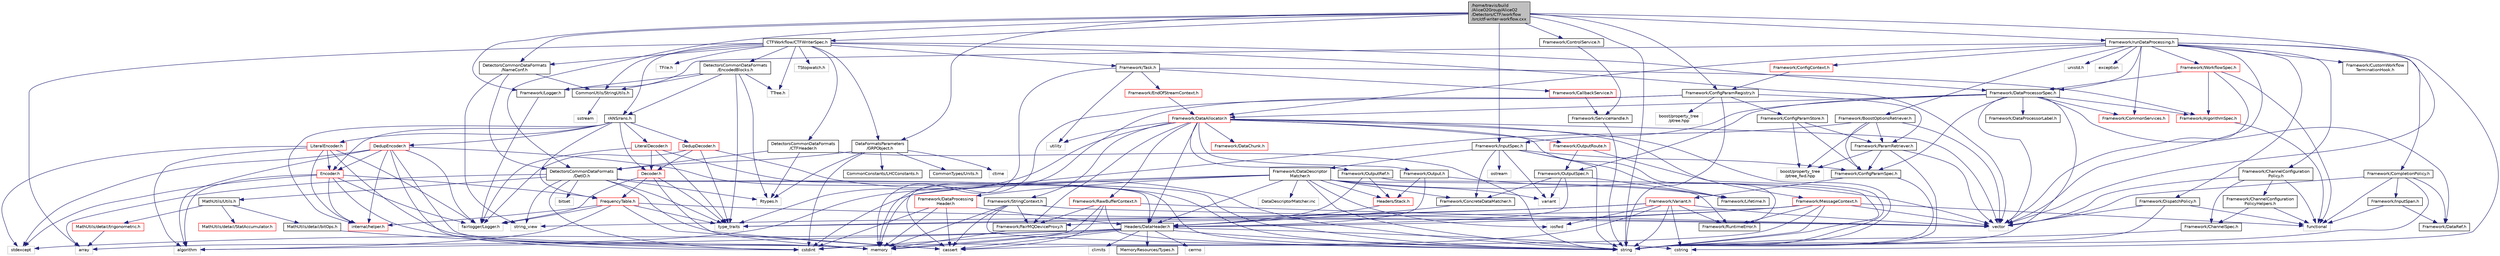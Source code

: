 digraph "/home/travis/build/AliceO2Group/AliceO2/Detectors/CTF/workflow/src/ctf-writer-workflow.cxx"
{
 // INTERACTIVE_SVG=YES
  bgcolor="transparent";
  edge [fontname="Helvetica",fontsize="10",labelfontname="Helvetica",labelfontsize="10"];
  node [fontname="Helvetica",fontsize="10",shape=record];
  Node0 [label="/home/travis/build\l/AliceO2Group/AliceO2\l/Detectors/CTF/workflow\l/src/ctf-writer-workflow.cxx",height=0.2,width=0.4,color="black", fillcolor="grey75", style="filled", fontcolor="black"];
  Node0 -> Node1 [color="midnightblue",fontsize="10",style="solid",fontname="Helvetica"];
  Node1 [label="string",height=0.2,width=0.4,color="grey75"];
  Node0 -> Node2 [color="midnightblue",fontsize="10",style="solid",fontname="Helvetica"];
  Node2 [label="vector",height=0.2,width=0.4,color="grey75"];
  Node0 -> Node3 [color="midnightblue",fontsize="10",style="solid",fontname="Helvetica"];
  Node3 [label="Framework/Logger.h",height=0.2,width=0.4,color="black",URL="$dd/da4/Logger_8h.html"];
  Node3 -> Node4 [color="midnightblue",fontsize="10",style="solid",fontname="Helvetica"];
  Node4 [label="fairlogger/Logger.h",height=0.2,width=0.4,color="grey75"];
  Node0 -> Node5 [color="midnightblue",fontsize="10",style="solid",fontname="Helvetica"];
  Node5 [label="Framework/ControlService.h",height=0.2,width=0.4,color="black",URL="$d2/d43/ControlService_8h.html"];
  Node5 -> Node6 [color="midnightblue",fontsize="10",style="solid",fontname="Helvetica"];
  Node6 [label="Framework/ServiceHandle.h",height=0.2,width=0.4,color="black",URL="$d3/d28/ServiceHandle_8h.html"];
  Node6 -> Node1 [color="midnightblue",fontsize="10",style="solid",fontname="Helvetica"];
  Node0 -> Node7 [color="midnightblue",fontsize="10",style="solid",fontname="Helvetica"];
  Node7 [label="Framework/ConfigParamRegistry.h",height=0.2,width=0.4,color="black",URL="$de/dc6/ConfigParamRegistry_8h.html"];
  Node7 -> Node8 [color="midnightblue",fontsize="10",style="solid",fontname="Helvetica"];
  Node8 [label="Framework/ParamRetriever.h",height=0.2,width=0.4,color="black",URL="$df/d72/ParamRetriever_8h.html"];
  Node8 -> Node9 [color="midnightblue",fontsize="10",style="solid",fontname="Helvetica"];
  Node9 [label="Framework/ConfigParamSpec.h",height=0.2,width=0.4,color="black",URL="$d0/d1c/ConfigParamSpec_8h.html"];
  Node9 -> Node10 [color="midnightblue",fontsize="10",style="solid",fontname="Helvetica"];
  Node10 [label="Framework/Variant.h",height=0.2,width=0.4,color="red",URL="$de/d56/Variant_8h.html"];
  Node10 -> Node11 [color="midnightblue",fontsize="10",style="solid",fontname="Helvetica"];
  Node11 [label="Framework/RuntimeError.h",height=0.2,width=0.4,color="black",URL="$d1/d76/RuntimeError_8h.html"];
  Node10 -> Node12 [color="midnightblue",fontsize="10",style="solid",fontname="Helvetica"];
  Node12 [label="type_traits",height=0.2,width=0.4,color="grey75"];
  Node10 -> Node13 [color="midnightblue",fontsize="10",style="solid",fontname="Helvetica"];
  Node13 [label="cstring",height=0.2,width=0.4,color="grey75"];
  Node10 -> Node14 [color="midnightblue",fontsize="10",style="solid",fontname="Helvetica"];
  Node14 [label="cstdint",height=0.2,width=0.4,color="grey75"];
  Node10 -> Node16 [color="midnightblue",fontsize="10",style="solid",fontname="Helvetica"];
  Node16 [label="iosfwd",height=0.2,width=0.4,color="grey75"];
  Node10 -> Node18 [color="midnightblue",fontsize="10",style="solid",fontname="Helvetica"];
  Node18 [label="string_view",height=0.2,width=0.4,color="grey75"];
  Node10 -> Node2 [color="midnightblue",fontsize="10",style="solid",fontname="Helvetica"];
  Node10 -> Node1 [color="midnightblue",fontsize="10",style="solid",fontname="Helvetica"];
  Node9 -> Node1 [color="midnightblue",fontsize="10",style="solid",fontname="Helvetica"];
  Node8 -> Node19 [color="midnightblue",fontsize="10",style="solid",fontname="Helvetica"];
  Node19 [label="boost/property_tree\l/ptree_fwd.hpp",height=0.2,width=0.4,color="grey75"];
  Node8 -> Node1 [color="midnightblue",fontsize="10",style="solid",fontname="Helvetica"];
  Node8 -> Node2 [color="midnightblue",fontsize="10",style="solid",fontname="Helvetica"];
  Node7 -> Node20 [color="midnightblue",fontsize="10",style="solid",fontname="Helvetica"];
  Node20 [label="Framework/ConfigParamStore.h",height=0.2,width=0.4,color="black",URL="$dd/daf/ConfigParamStore_8h.html"];
  Node20 -> Node8 [color="midnightblue",fontsize="10",style="solid",fontname="Helvetica"];
  Node20 -> Node9 [color="midnightblue",fontsize="10",style="solid",fontname="Helvetica"];
  Node20 -> Node19 [color="midnightblue",fontsize="10",style="solid",fontname="Helvetica"];
  Node7 -> Node21 [color="midnightblue",fontsize="10",style="solid",fontname="Helvetica"];
  Node21 [label="boost/property_tree\l/ptree.hpp",height=0.2,width=0.4,color="grey75"];
  Node7 -> Node22 [color="midnightblue",fontsize="10",style="solid",fontname="Helvetica"];
  Node22 [label="memory",height=0.2,width=0.4,color="grey75"];
  Node7 -> Node1 [color="midnightblue",fontsize="10",style="solid",fontname="Helvetica"];
  Node7 -> Node23 [color="midnightblue",fontsize="10",style="solid",fontname="Helvetica"];
  Node23 [label="cassert",height=0.2,width=0.4,color="grey75"];
  Node0 -> Node24 [color="midnightblue",fontsize="10",style="solid",fontname="Helvetica"];
  Node24 [label="Framework/InputSpec.h",height=0.2,width=0.4,color="black",URL="$d5/d3f/InputSpec_8h.html"];
  Node24 -> Node25 [color="midnightblue",fontsize="10",style="solid",fontname="Helvetica"];
  Node25 [label="Framework/Lifetime.h",height=0.2,width=0.4,color="black",URL="$dc/dca/Lifetime_8h.html"];
  Node24 -> Node26 [color="midnightblue",fontsize="10",style="solid",fontname="Helvetica"];
  Node26 [label="Framework/ConcreteDataMatcher.h",height=0.2,width=0.4,color="black",URL="$d0/d1b/ConcreteDataMatcher_8h.html"];
  Node26 -> Node27 [color="midnightblue",fontsize="10",style="solid",fontname="Helvetica"];
  Node27 [label="Headers/DataHeader.h",height=0.2,width=0.4,color="black",URL="$dc/dcd/DataHeader_8h.html"];
  Node27 -> Node14 [color="midnightblue",fontsize="10",style="solid",fontname="Helvetica"];
  Node27 -> Node22 [color="midnightblue",fontsize="10",style="solid",fontname="Helvetica"];
  Node27 -> Node23 [color="midnightblue",fontsize="10",style="solid",fontname="Helvetica"];
  Node27 -> Node13 [color="midnightblue",fontsize="10",style="solid",fontname="Helvetica"];
  Node27 -> Node28 [color="midnightblue",fontsize="10",style="solid",fontname="Helvetica"];
  Node28 [label="algorithm",height=0.2,width=0.4,color="grey75"];
  Node27 -> Node29 [color="midnightblue",fontsize="10",style="solid",fontname="Helvetica"];
  Node29 [label="stdexcept",height=0.2,width=0.4,color="grey75"];
  Node27 -> Node1 [color="midnightblue",fontsize="10",style="solid",fontname="Helvetica"];
  Node27 -> Node30 [color="midnightblue",fontsize="10",style="solid",fontname="Helvetica"];
  Node30 [label="climits",height=0.2,width=0.4,color="grey75"];
  Node27 -> Node31 [color="midnightblue",fontsize="10",style="solid",fontname="Helvetica"];
  Node31 [label="MemoryResources/Types.h",height=0.2,width=0.4,color="black",URL="$d7/df8/Types_8h.html"];
  Node27 -> Node32 [color="midnightblue",fontsize="10",style="solid",fontname="Helvetica"];
  Node32 [label="cerrno",height=0.2,width=0.4,color="grey75"];
  Node24 -> Node33 [color="midnightblue",fontsize="10",style="solid",fontname="Helvetica"];
  Node33 [label="Framework/DataDescriptor\lMatcher.h",height=0.2,width=0.4,color="black",URL="$d3/da3/DataDescriptorMatcher_8h.html"];
  Node33 -> Node26 [color="midnightblue",fontsize="10",style="solid",fontname="Helvetica"];
  Node33 -> Node34 [color="midnightblue",fontsize="10",style="solid",fontname="Helvetica"];
  Node34 [label="Framework/DataProcessing\lHeader.h",height=0.2,width=0.4,color="red",URL="$d6/dc9/DataProcessingHeader_8h.html"];
  Node34 -> Node27 [color="midnightblue",fontsize="10",style="solid",fontname="Helvetica"];
  Node34 -> Node14 [color="midnightblue",fontsize="10",style="solid",fontname="Helvetica"];
  Node34 -> Node22 [color="midnightblue",fontsize="10",style="solid",fontname="Helvetica"];
  Node34 -> Node23 [color="midnightblue",fontsize="10",style="solid",fontname="Helvetica"];
  Node33 -> Node11 [color="midnightblue",fontsize="10",style="solid",fontname="Helvetica"];
  Node33 -> Node27 [color="midnightblue",fontsize="10",style="solid",fontname="Helvetica"];
  Node33 -> Node37 [color="midnightblue",fontsize="10",style="solid",fontname="Helvetica"];
  Node37 [label="Headers/Stack.h",height=0.2,width=0.4,color="red",URL="$d4/d00/Headers_2include_2Headers_2Stack_8h.html"];
  Node37 -> Node27 [color="midnightblue",fontsize="10",style="solid",fontname="Helvetica"];
  Node33 -> Node49 [color="midnightblue",fontsize="10",style="solid",fontname="Helvetica"];
  Node49 [label="array",height=0.2,width=0.4,color="grey75"];
  Node33 -> Node14 [color="midnightblue",fontsize="10",style="solid",fontname="Helvetica"];
  Node33 -> Node16 [color="midnightblue",fontsize="10",style="solid",fontname="Helvetica"];
  Node33 -> Node1 [color="midnightblue",fontsize="10",style="solid",fontname="Helvetica"];
  Node33 -> Node50 [color="midnightblue",fontsize="10",style="solid",fontname="Helvetica"];
  Node50 [label="variant",height=0.2,width=0.4,color="grey75"];
  Node33 -> Node2 [color="midnightblue",fontsize="10",style="solid",fontname="Helvetica"];
  Node33 -> Node51 [color="midnightblue",fontsize="10",style="solid",fontname="Helvetica"];
  Node51 [label="DataDescriptorMatcher.inc",height=0.2,width=0.4,color="grey75"];
  Node24 -> Node9 [color="midnightblue",fontsize="10",style="solid",fontname="Helvetica"];
  Node24 -> Node1 [color="midnightblue",fontsize="10",style="solid",fontname="Helvetica"];
  Node24 -> Node52 [color="midnightblue",fontsize="10",style="solid",fontname="Helvetica"];
  Node52 [label="ostream",height=0.2,width=0.4,color="grey75"];
  Node24 -> Node50 [color="midnightblue",fontsize="10",style="solid",fontname="Helvetica"];
  Node0 -> Node53 [color="midnightblue",fontsize="10",style="solid",fontname="Helvetica"];
  Node53 [label="DetectorsCommonDataFormats\l/NameConf.h",height=0.2,width=0.4,color="black",URL="$d7/d61/NameConf_8h.html",tooltip="Definition of the Names Generator class. "];
  Node53 -> Node54 [color="midnightblue",fontsize="10",style="solid",fontname="Helvetica"];
  Node54 [label="DetectorsCommonDataFormats\l/DetID.h",height=0.2,width=0.4,color="black",URL="$d6/d31/DetID_8h.html"];
  Node54 -> Node55 [color="midnightblue",fontsize="10",style="solid",fontname="Helvetica"];
  Node55 [label="Rtypes.h",height=0.2,width=0.4,color="grey75"];
  Node54 -> Node49 [color="midnightblue",fontsize="10",style="solid",fontname="Helvetica"];
  Node54 -> Node56 [color="midnightblue",fontsize="10",style="solid",fontname="Helvetica"];
  Node56 [label="bitset",height=0.2,width=0.4,color="grey75"];
  Node54 -> Node23 [color="midnightblue",fontsize="10",style="solid",fontname="Helvetica"];
  Node54 -> Node14 [color="midnightblue",fontsize="10",style="solid",fontname="Helvetica"];
  Node54 -> Node18 [color="midnightblue",fontsize="10",style="solid",fontname="Helvetica"];
  Node54 -> Node1 [color="midnightblue",fontsize="10",style="solid",fontname="Helvetica"];
  Node54 -> Node12 [color="midnightblue",fontsize="10",style="solid",fontname="Helvetica"];
  Node54 -> Node57 [color="midnightblue",fontsize="10",style="solid",fontname="Helvetica"];
  Node57 [label="MathUtils/Utils.h",height=0.2,width=0.4,color="black",URL="$d9/d52/Common_2MathUtils_2include_2MathUtils_2Utils_8h.html"];
  Node57 -> Node58 [color="midnightblue",fontsize="10",style="solid",fontname="Helvetica"];
  Node58 [label="MathUtils/detail/bitOps.h",height=0.2,width=0.4,color="black",URL="$de/def/bitOps_8h.html"];
  Node58 -> Node14 [color="midnightblue",fontsize="10",style="solid",fontname="Helvetica"];
  Node57 -> Node59 [color="midnightblue",fontsize="10",style="solid",fontname="Helvetica"];
  Node59 [label="MathUtils/detail/StatAccumulator.h",height=0.2,width=0.4,color="red",URL="$d3/dfc/StatAccumulator_8h.html"];
  Node57 -> Node61 [color="midnightblue",fontsize="10",style="solid",fontname="Helvetica"];
  Node61 [label="MathUtils/detail/trigonometric.h",height=0.2,width=0.4,color="red",URL="$dd/d7d/trigonometric_8h.html"];
  Node61 -> Node49 [color="midnightblue",fontsize="10",style="solid",fontname="Helvetica"];
  Node54 -> Node27 [color="midnightblue",fontsize="10",style="solid",fontname="Helvetica"];
  Node53 -> Node68 [color="midnightblue",fontsize="10",style="solid",fontname="Helvetica"];
  Node68 [label="CommonUtils/StringUtils.h",height=0.2,width=0.4,color="black",URL="$d1/d1e/Common_2Utils_2include_2CommonUtils_2StringUtils_8h.html"];
  Node68 -> Node69 [color="midnightblue",fontsize="10",style="solid",fontname="Helvetica"];
  Node69 [label="sstream",height=0.2,width=0.4,color="grey75"];
  Node53 -> Node18 [color="midnightblue",fontsize="10",style="solid",fontname="Helvetica"];
  Node0 -> Node70 [color="midnightblue",fontsize="10",style="solid",fontname="Helvetica"];
  Node70 [label="CTFWorkflow/CTFWriterSpec.h",height=0.2,width=0.4,color="black",URL="$d8/db0/CTFWriterSpec_8h.html"];
  Node70 -> Node71 [color="midnightblue",fontsize="10",style="solid",fontname="Helvetica"];
  Node71 [label="TFile.h",height=0.2,width=0.4,color="grey75"];
  Node70 -> Node72 [color="midnightblue",fontsize="10",style="solid",fontname="Helvetica"];
  Node72 [label="TTree.h",height=0.2,width=0.4,color="grey75"];
  Node70 -> Node73 [color="midnightblue",fontsize="10",style="solid",fontname="Helvetica"];
  Node73 [label="Framework/DataProcessorSpec.h",height=0.2,width=0.4,color="black",URL="$d0/df4/DataProcessorSpec_8h.html"];
  Node73 -> Node74 [color="midnightblue",fontsize="10",style="solid",fontname="Helvetica"];
  Node74 [label="Framework/AlgorithmSpec.h",height=0.2,width=0.4,color="red",URL="$d0/d14/AlgorithmSpec_8h.html"];
  Node74 -> Node116 [color="midnightblue",fontsize="10",style="solid",fontname="Helvetica"];
  Node116 [label="functional",height=0.2,width=0.4,color="grey75"];
  Node73 -> Node9 [color="midnightblue",fontsize="10",style="solid",fontname="Helvetica"];
  Node73 -> Node142 [color="midnightblue",fontsize="10",style="solid",fontname="Helvetica"];
  Node142 [label="Framework/DataProcessorLabel.h",height=0.2,width=0.4,color="black",URL="$d1/df2/DataProcessorLabel_8h.html"];
  Node73 -> Node77 [color="midnightblue",fontsize="10",style="solid",fontname="Helvetica"];
  Node77 [label="Framework/DataRef.h",height=0.2,width=0.4,color="black",URL="$d5/dfb/DataRef_8h.html"];
  Node73 -> Node143 [color="midnightblue",fontsize="10",style="solid",fontname="Helvetica"];
  Node143 [label="Framework/DataAllocator.h",height=0.2,width=0.4,color="red",URL="$d1/d28/DataAllocator_8h.html"];
  Node143 -> Node144 [color="midnightblue",fontsize="10",style="solid",fontname="Helvetica"];
  Node144 [label="Framework/MessageContext.h",height=0.2,width=0.4,color="red",URL="$dc/dc4/MessageContext_8h.html"];
  Node144 -> Node147 [color="midnightblue",fontsize="10",style="solid",fontname="Helvetica"];
  Node147 [label="Framework/FairMQDeviceProxy.h",height=0.2,width=0.4,color="black",URL="$d8/d71/FairMQDeviceProxy_8h.html"];
  Node147 -> Node22 [color="midnightblue",fontsize="10",style="solid",fontname="Helvetica"];
  Node144 -> Node11 [color="midnightblue",fontsize="10",style="solid",fontname="Helvetica"];
  Node144 -> Node27 [color="midnightblue",fontsize="10",style="solid",fontname="Helvetica"];
  Node144 -> Node23 [color="midnightblue",fontsize="10",style="solid",fontname="Helvetica"];
  Node144 -> Node116 [color="midnightblue",fontsize="10",style="solid",fontname="Helvetica"];
  Node144 -> Node1 [color="midnightblue",fontsize="10",style="solid",fontname="Helvetica"];
  Node144 -> Node12 [color="midnightblue",fontsize="10",style="solid",fontname="Helvetica"];
  Node144 -> Node2 [color="midnightblue",fontsize="10",style="solid",fontname="Helvetica"];
  Node143 -> Node149 [color="midnightblue",fontsize="10",style="solid",fontname="Helvetica"];
  Node149 [label="Framework/StringContext.h",height=0.2,width=0.4,color="black",URL="$dd/df6/StringContext_8h.html"];
  Node149 -> Node147 [color="midnightblue",fontsize="10",style="solid",fontname="Helvetica"];
  Node149 -> Node2 [color="midnightblue",fontsize="10",style="solid",fontname="Helvetica"];
  Node149 -> Node23 [color="midnightblue",fontsize="10",style="solid",fontname="Helvetica"];
  Node149 -> Node1 [color="midnightblue",fontsize="10",style="solid",fontname="Helvetica"];
  Node149 -> Node22 [color="midnightblue",fontsize="10",style="solid",fontname="Helvetica"];
  Node143 -> Node150 [color="midnightblue",fontsize="10",style="solid",fontname="Helvetica"];
  Node150 [label="Framework/RawBufferContext.h",height=0.2,width=0.4,color="red",URL="$d8/d25/RawBufferContext_8h.html",tooltip=" "];
  Node150 -> Node147 [color="midnightblue",fontsize="10",style="solid",fontname="Helvetica"];
  Node150 -> Node2 [color="midnightblue",fontsize="10",style="solid",fontname="Helvetica"];
  Node150 -> Node23 [color="midnightblue",fontsize="10",style="solid",fontname="Helvetica"];
  Node150 -> Node1 [color="midnightblue",fontsize="10",style="solid",fontname="Helvetica"];
  Node150 -> Node22 [color="midnightblue",fontsize="10",style="solid",fontname="Helvetica"];
  Node143 -> Node110 [color="midnightblue",fontsize="10",style="solid",fontname="Helvetica"];
  Node110 [label="Framework/Output.h",height=0.2,width=0.4,color="black",URL="$d3/ddf/Output_8h.html"];
  Node110 -> Node27 [color="midnightblue",fontsize="10",style="solid",fontname="Helvetica"];
  Node110 -> Node25 [color="midnightblue",fontsize="10",style="solid",fontname="Helvetica"];
  Node110 -> Node37 [color="midnightblue",fontsize="10",style="solid",fontname="Helvetica"];
  Node143 -> Node152 [color="midnightblue",fontsize="10",style="solid",fontname="Helvetica"];
  Node152 [label="Framework/OutputRef.h",height=0.2,width=0.4,color="black",URL="$d6/d5a/OutputRef_8h.html"];
  Node152 -> Node27 [color="midnightblue",fontsize="10",style="solid",fontname="Helvetica"];
  Node152 -> Node37 [color="midnightblue",fontsize="10",style="solid",fontname="Helvetica"];
  Node152 -> Node1 [color="midnightblue",fontsize="10",style="solid",fontname="Helvetica"];
  Node143 -> Node153 [color="midnightblue",fontsize="10",style="solid",fontname="Helvetica"];
  Node153 [label="Framework/OutputRoute.h",height=0.2,width=0.4,color="red",URL="$d6/df4/OutputRoute_8h.html"];
  Node153 -> Node109 [color="midnightblue",fontsize="10",style="solid",fontname="Helvetica"];
  Node109 [label="Framework/OutputSpec.h",height=0.2,width=0.4,color="black",URL="$db/d2d/OutputSpec_8h.html"];
  Node109 -> Node27 [color="midnightblue",fontsize="10",style="solid",fontname="Helvetica"];
  Node109 -> Node25 [color="midnightblue",fontsize="10",style="solid",fontname="Helvetica"];
  Node109 -> Node26 [color="midnightblue",fontsize="10",style="solid",fontname="Helvetica"];
  Node109 -> Node50 [color="midnightblue",fontsize="10",style="solid",fontname="Helvetica"];
  Node153 -> Node1 [color="midnightblue",fontsize="10",style="solid",fontname="Helvetica"];
  Node143 -> Node154 [color="midnightblue",fontsize="10",style="solid",fontname="Helvetica"];
  Node154 [label="Framework/DataChunk.h",height=0.2,width=0.4,color="red",URL="$d7/d31/DataChunk_8h.html"];
  Node143 -> Node147 [color="midnightblue",fontsize="10",style="solid",fontname="Helvetica"];
  Node143 -> Node11 [color="midnightblue",fontsize="10",style="solid",fontname="Helvetica"];
  Node143 -> Node27 [color="midnightblue",fontsize="10",style="solid",fontname="Helvetica"];
  Node143 -> Node2 [color="midnightblue",fontsize="10",style="solid",fontname="Helvetica"];
  Node143 -> Node1 [color="midnightblue",fontsize="10",style="solid",fontname="Helvetica"];
  Node143 -> Node43 [color="midnightblue",fontsize="10",style="solid",fontname="Helvetica"];
  Node43 [label="utility",height=0.2,width=0.4,color="grey75"];
  Node143 -> Node12 [color="midnightblue",fontsize="10",style="solid",fontname="Helvetica"];
  Node73 -> Node24 [color="midnightblue",fontsize="10",style="solid",fontname="Helvetica"];
  Node73 -> Node109 [color="midnightblue",fontsize="10",style="solid",fontname="Helvetica"];
  Node73 -> Node156 [color="midnightblue",fontsize="10",style="solid",fontname="Helvetica"];
  Node156 [label="Framework/CommonServices.h",height=0.2,width=0.4,color="red",URL="$d8/d02/CommonServices_8h.html"];
  Node73 -> Node1 [color="midnightblue",fontsize="10",style="solid",fontname="Helvetica"];
  Node73 -> Node2 [color="midnightblue",fontsize="10",style="solid",fontname="Helvetica"];
  Node70 -> Node157 [color="midnightblue",fontsize="10",style="solid",fontname="Helvetica"];
  Node157 [label="Framework/Task.h",height=0.2,width=0.4,color="black",URL="$df/d4f/Task_8h.html"];
  Node157 -> Node74 [color="midnightblue",fontsize="10",style="solid",fontname="Helvetica"];
  Node157 -> Node158 [color="midnightblue",fontsize="10",style="solid",fontname="Helvetica"];
  Node158 [label="Framework/CallbackService.h",height=0.2,width=0.4,color="red",URL="$d9/d7f/CallbackService_8h.html"];
  Node158 -> Node6 [color="midnightblue",fontsize="10",style="solid",fontname="Helvetica"];
  Node157 -> Node160 [color="midnightblue",fontsize="10",style="solid",fontname="Helvetica"];
  Node160 [label="Framework/EndOfStreamContext.h",height=0.2,width=0.4,color="red",URL="$d0/d77/EndOfStreamContext_8h.html"];
  Node160 -> Node143 [color="midnightblue",fontsize="10",style="solid",fontname="Helvetica"];
  Node157 -> Node43 [color="midnightblue",fontsize="10",style="solid",fontname="Helvetica"];
  Node157 -> Node22 [color="midnightblue",fontsize="10",style="solid",fontname="Helvetica"];
  Node70 -> Node161 [color="midnightblue",fontsize="10",style="solid",fontname="Helvetica"];
  Node161 [label="DataFormatsParameters\l/GRPObject.h",height=0.2,width=0.4,color="black",URL="$de/d28/GRPObject_8h.html",tooltip="Header of the General Run Parameters object. "];
  Node161 -> Node55 [color="midnightblue",fontsize="10",style="solid",fontname="Helvetica"];
  Node161 -> Node14 [color="midnightblue",fontsize="10",style="solid",fontname="Helvetica"];
  Node161 -> Node162 [color="midnightblue",fontsize="10",style="solid",fontname="Helvetica"];
  Node162 [label="ctime",height=0.2,width=0.4,color="grey75"];
  Node161 -> Node163 [color="midnightblue",fontsize="10",style="solid",fontname="Helvetica"];
  Node163 [label="CommonConstants/LHCConstants.h",height=0.2,width=0.4,color="black",URL="$d4/dc6/LHCConstants_8h.html",tooltip="Header to collect LHC related constants. "];
  Node161 -> Node164 [color="midnightblue",fontsize="10",style="solid",fontname="Helvetica"];
  Node164 [label="CommonTypes/Units.h",height=0.2,width=0.4,color="black",URL="$da/d58/Units_8h.html",tooltip="Header to collect definitions for different units. "];
  Node161 -> Node54 [color="midnightblue",fontsize="10",style="solid",fontname="Helvetica"];
  Node70 -> Node165 [color="midnightblue",fontsize="10",style="solid",fontname="Helvetica"];
  Node165 [label="DetectorsCommonDataFormats\l/CTFHeader.h",height=0.2,width=0.4,color="black",URL="$df/d3a/CTFHeader_8h.html",tooltip="Header for CTF collection. "];
  Node165 -> Node55 [color="midnightblue",fontsize="10",style="solid",fontname="Helvetica"];
  Node165 -> Node1 [color="midnightblue",fontsize="10",style="solid",fontname="Helvetica"];
  Node165 -> Node54 [color="midnightblue",fontsize="10",style="solid",fontname="Helvetica"];
  Node70 -> Node53 [color="midnightblue",fontsize="10",style="solid",fontname="Helvetica"];
  Node70 -> Node166 [color="midnightblue",fontsize="10",style="solid",fontname="Helvetica"];
  Node166 [label="DetectorsCommonDataFormats\l/EncodedBlocks.h",height=0.2,width=0.4,color="black",URL="$da/d91/EncodedBlocks_8h.html"];
  Node166 -> Node12 [color="midnightblue",fontsize="10",style="solid",fontname="Helvetica"];
  Node166 -> Node55 [color="midnightblue",fontsize="10",style="solid",fontname="Helvetica"];
  Node166 -> Node167 [color="midnightblue",fontsize="10",style="solid",fontname="Helvetica"];
  Node167 [label="rANS/rans.h",height=0.2,width=0.4,color="black",URL="$d4/de7/rans_8h.html",tooltip="header for public api "];
  Node167 -> Node168 [color="midnightblue",fontsize="10",style="solid",fontname="Helvetica"];
  Node168 [label="FrequencyTable.h",height=0.2,width=0.4,color="red",URL="$dd/d65/FrequencyTable_8h.html",tooltip="Histogram to depict frequencies of source symbols for rANS compression. "];
  Node168 -> Node28 [color="midnightblue",fontsize="10",style="solid",fontname="Helvetica"];
  Node168 -> Node23 [color="midnightblue",fontsize="10",style="solid",fontname="Helvetica"];
  Node168 -> Node12 [color="midnightblue",fontsize="10",style="solid",fontname="Helvetica"];
  Node168 -> Node2 [color="midnightblue",fontsize="10",style="solid",fontname="Helvetica"];
  Node168 -> Node4 [color="midnightblue",fontsize="10",style="solid",fontname="Helvetica"];
  Node168 -> Node171 [color="midnightblue",fontsize="10",style="solid",fontname="Helvetica"];
  Node171 [label="internal/helper.h",height=0.2,width=0.4,color="red",URL="$d4/da1/helper_8h.html",tooltip="various helper functions "];
  Node167 -> Node172 [color="midnightblue",fontsize="10",style="solid",fontname="Helvetica"];
  Node172 [label="Encoder.h",height=0.2,width=0.4,color="red",URL="$dd/d74/Utilities_2rANS_2include_2rANS_2Encoder_8h.html"];
  Node172 -> Node22 [color="midnightblue",fontsize="10",style="solid",fontname="Helvetica"];
  Node172 -> Node28 [color="midnightblue",fontsize="10",style="solid",fontname="Helvetica"];
  Node172 -> Node4 [color="midnightblue",fontsize="10",style="solid",fontname="Helvetica"];
  Node172 -> Node29 [color="midnightblue",fontsize="10",style="solid",fontname="Helvetica"];
  Node172 -> Node171 [color="midnightblue",fontsize="10",style="solid",fontname="Helvetica"];
  Node172 -> Node168 [color="midnightblue",fontsize="10",style="solid",fontname="Helvetica"];
  Node167 -> Node179 [color="midnightblue",fontsize="10",style="solid",fontname="Helvetica"];
  Node179 [label="Decoder.h",height=0.2,width=0.4,color="red",URL="$dc/d62/Utilities_2rANS_2include_2rANS_2Decoder_8h.html"];
  Node179 -> Node12 [color="midnightblue",fontsize="10",style="solid",fontname="Helvetica"];
  Node179 -> Node22 [color="midnightblue",fontsize="10",style="solid",fontname="Helvetica"];
  Node179 -> Node4 [color="midnightblue",fontsize="10",style="solid",fontname="Helvetica"];
  Node179 -> Node168 [color="midnightblue",fontsize="10",style="solid",fontname="Helvetica"];
  Node167 -> Node182 [color="midnightblue",fontsize="10",style="solid",fontname="Helvetica"];
  Node182 [label="DedupEncoder.h",height=0.2,width=0.4,color="red",URL="$d5/ddf/DedupEncoder_8h.html"];
  Node182 -> Node172 [color="midnightblue",fontsize="10",style="solid",fontname="Helvetica"];
  Node182 -> Node22 [color="midnightblue",fontsize="10",style="solid",fontname="Helvetica"];
  Node182 -> Node28 [color="midnightblue",fontsize="10",style="solid",fontname="Helvetica"];
  Node182 -> Node14 [color="midnightblue",fontsize="10",style="solid",fontname="Helvetica"];
  Node182 -> Node1 [color="midnightblue",fontsize="10",style="solid",fontname="Helvetica"];
  Node182 -> Node4 [color="midnightblue",fontsize="10",style="solid",fontname="Helvetica"];
  Node182 -> Node29 [color="midnightblue",fontsize="10",style="solid",fontname="Helvetica"];
  Node182 -> Node171 [color="midnightblue",fontsize="10",style="solid",fontname="Helvetica"];
  Node167 -> Node183 [color="midnightblue",fontsize="10",style="solid",fontname="Helvetica"];
  Node183 [label="DedupDecoder.h",height=0.2,width=0.4,color="red",URL="$da/da6/DedupDecoder_8h.html"];
  Node183 -> Node179 [color="midnightblue",fontsize="10",style="solid",fontname="Helvetica"];
  Node183 -> Node12 [color="midnightblue",fontsize="10",style="solid",fontname="Helvetica"];
  Node183 -> Node1 [color="midnightblue",fontsize="10",style="solid",fontname="Helvetica"];
  Node183 -> Node4 [color="midnightblue",fontsize="10",style="solid",fontname="Helvetica"];
  Node167 -> Node184 [color="midnightblue",fontsize="10",style="solid",fontname="Helvetica"];
  Node184 [label="LiteralEncoder.h",height=0.2,width=0.4,color="red",URL="$d9/de1/LiteralEncoder_8h.html"];
  Node184 -> Node172 [color="midnightblue",fontsize="10",style="solid",fontname="Helvetica"];
  Node184 -> Node22 [color="midnightblue",fontsize="10",style="solid",fontname="Helvetica"];
  Node184 -> Node28 [color="midnightblue",fontsize="10",style="solid",fontname="Helvetica"];
  Node184 -> Node4 [color="midnightblue",fontsize="10",style="solid",fontname="Helvetica"];
  Node184 -> Node29 [color="midnightblue",fontsize="10",style="solid",fontname="Helvetica"];
  Node184 -> Node171 [color="midnightblue",fontsize="10",style="solid",fontname="Helvetica"];
  Node167 -> Node185 [color="midnightblue",fontsize="10",style="solid",fontname="Helvetica"];
  Node185 [label="LiteralDecoder.h",height=0.2,width=0.4,color="red",URL="$df/dfe/LiteralDecoder_8h.html"];
  Node185 -> Node179 [color="midnightblue",fontsize="10",style="solid",fontname="Helvetica"];
  Node185 -> Node12 [color="midnightblue",fontsize="10",style="solid",fontname="Helvetica"];
  Node185 -> Node1 [color="midnightblue",fontsize="10",style="solid",fontname="Helvetica"];
  Node185 -> Node4 [color="midnightblue",fontsize="10",style="solid",fontname="Helvetica"];
  Node167 -> Node171 [color="midnightblue",fontsize="10",style="solid",fontname="Helvetica"];
  Node166 -> Node72 [color="midnightblue",fontsize="10",style="solid",fontname="Helvetica"];
  Node166 -> Node68 [color="midnightblue",fontsize="10",style="solid",fontname="Helvetica"];
  Node166 -> Node3 [color="midnightblue",fontsize="10",style="solid",fontname="Helvetica"];
  Node70 -> Node68 [color="midnightblue",fontsize="10",style="solid",fontname="Helvetica"];
  Node70 -> Node167 [color="midnightblue",fontsize="10",style="solid",fontname="Helvetica"];
  Node70 -> Node2 [color="midnightblue",fontsize="10",style="solid",fontname="Helvetica"];
  Node70 -> Node49 [color="midnightblue",fontsize="10",style="solid",fontname="Helvetica"];
  Node70 -> Node186 [color="midnightblue",fontsize="10",style="solid",fontname="Helvetica"];
  Node186 [label="TStopwatch.h",height=0.2,width=0.4,color="grey75"];
  Node0 -> Node161 [color="midnightblue",fontsize="10",style="solid",fontname="Helvetica"];
  Node0 -> Node54 [color="midnightblue",fontsize="10",style="solid",fontname="Helvetica"];
  Node0 -> Node187 [color="midnightblue",fontsize="10",style="solid",fontname="Helvetica"];
  Node187 [label="Framework/runDataProcessing.h",height=0.2,width=0.4,color="black",URL="$db/dd0/runDataProcessing_8h.html"];
  Node187 -> Node188 [color="midnightblue",fontsize="10",style="solid",fontname="Helvetica"];
  Node188 [label="Framework/ChannelConfiguration\lPolicy.h",height=0.2,width=0.4,color="black",URL="$dd/d0f/ChannelConfigurationPolicy_8h.html"];
  Node188 -> Node189 [color="midnightblue",fontsize="10",style="solid",fontname="Helvetica"];
  Node189 [label="Framework/ChannelConfiguration\lPolicyHelpers.h",height=0.2,width=0.4,color="black",URL="$d6/d05/ChannelConfigurationPolicyHelpers_8h.html"];
  Node189 -> Node190 [color="midnightblue",fontsize="10",style="solid",fontname="Helvetica"];
  Node190 [label="Framework/ChannelSpec.h",height=0.2,width=0.4,color="black",URL="$d6/d72/ChannelSpec_8h.html"];
  Node190 -> Node1 [color="midnightblue",fontsize="10",style="solid",fontname="Helvetica"];
  Node189 -> Node116 [color="midnightblue",fontsize="10",style="solid",fontname="Helvetica"];
  Node188 -> Node190 [color="midnightblue",fontsize="10",style="solid",fontname="Helvetica"];
  Node188 -> Node2 [color="midnightblue",fontsize="10",style="solid",fontname="Helvetica"];
  Node188 -> Node116 [color="midnightblue",fontsize="10",style="solid",fontname="Helvetica"];
  Node187 -> Node191 [color="midnightblue",fontsize="10",style="solid",fontname="Helvetica"];
  Node191 [label="Framework/CompletionPolicy.h",height=0.2,width=0.4,color="black",URL="$df/dd6/CompletionPolicy_8h.html"];
  Node191 -> Node77 [color="midnightblue",fontsize="10",style="solid",fontname="Helvetica"];
  Node191 -> Node118 [color="midnightblue",fontsize="10",style="solid",fontname="Helvetica"];
  Node118 [label="Framework/InputSpan.h",height=0.2,width=0.4,color="black",URL="$da/d0f/InputSpan_8h.html"];
  Node118 -> Node77 [color="midnightblue",fontsize="10",style="solid",fontname="Helvetica"];
  Node118 -> Node116 [color="midnightblue",fontsize="10",style="solid",fontname="Helvetica"];
  Node191 -> Node116 [color="midnightblue",fontsize="10",style="solid",fontname="Helvetica"];
  Node191 -> Node1 [color="midnightblue",fontsize="10",style="solid",fontname="Helvetica"];
  Node191 -> Node2 [color="midnightblue",fontsize="10",style="solid",fontname="Helvetica"];
  Node187 -> Node146 [color="midnightblue",fontsize="10",style="solid",fontname="Helvetica"];
  Node146 [label="Framework/DispatchPolicy.h",height=0.2,width=0.4,color="black",URL="$da/de6/DispatchPolicy_8h.html"];
  Node146 -> Node116 [color="midnightblue",fontsize="10",style="solid",fontname="Helvetica"];
  Node146 -> Node1 [color="midnightblue",fontsize="10",style="solid",fontname="Helvetica"];
  Node146 -> Node2 [color="midnightblue",fontsize="10",style="solid",fontname="Helvetica"];
  Node187 -> Node73 [color="midnightblue",fontsize="10",style="solid",fontname="Helvetica"];
  Node187 -> Node143 [color="midnightblue",fontsize="10",style="solid",fontname="Helvetica"];
  Node187 -> Node192 [color="midnightblue",fontsize="10",style="solid",fontname="Helvetica"];
  Node192 [label="Framework/WorkflowSpec.h",height=0.2,width=0.4,color="red",URL="$df/da1/WorkflowSpec_8h.html"];
  Node192 -> Node73 [color="midnightblue",fontsize="10",style="solid",fontname="Helvetica"];
  Node192 -> Node74 [color="midnightblue",fontsize="10",style="solid",fontname="Helvetica"];
  Node192 -> Node2 [color="midnightblue",fontsize="10",style="solid",fontname="Helvetica"];
  Node192 -> Node116 [color="midnightblue",fontsize="10",style="solid",fontname="Helvetica"];
  Node187 -> Node193 [color="midnightblue",fontsize="10",style="solid",fontname="Helvetica"];
  Node193 [label="Framework/ConfigContext.h",height=0.2,width=0.4,color="red",URL="$d7/d2e/ConfigContext_8h.html"];
  Node193 -> Node7 [color="midnightblue",fontsize="10",style="solid",fontname="Helvetica"];
  Node187 -> Node194 [color="midnightblue",fontsize="10",style="solid",fontname="Helvetica"];
  Node194 [label="Framework/BoostOptionsRetriever.h",height=0.2,width=0.4,color="black",URL="$d3/d7e/BoostOptionsRetriever_8h.html"];
  Node194 -> Node9 [color="midnightblue",fontsize="10",style="solid",fontname="Helvetica"];
  Node194 -> Node8 [color="midnightblue",fontsize="10",style="solid",fontname="Helvetica"];
  Node194 -> Node19 [color="midnightblue",fontsize="10",style="solid",fontname="Helvetica"];
  Node194 -> Node22 [color="midnightblue",fontsize="10",style="solid",fontname="Helvetica"];
  Node194 -> Node2 [color="midnightblue",fontsize="10",style="solid",fontname="Helvetica"];
  Node187 -> Node195 [color="midnightblue",fontsize="10",style="solid",fontname="Helvetica"];
  Node195 [label="Framework/CustomWorkflow\lTerminationHook.h",height=0.2,width=0.4,color="black",URL="$da/def/CustomWorkflowTerminationHook_8h.html"];
  Node187 -> Node156 [color="midnightblue",fontsize="10",style="solid",fontname="Helvetica"];
  Node187 -> Node3 [color="midnightblue",fontsize="10",style="solid",fontname="Helvetica"];
  Node187 -> Node130 [color="midnightblue",fontsize="10",style="solid",fontname="Helvetica"];
  Node130 [label="unistd.h",height=0.2,width=0.4,color="grey75"];
  Node187 -> Node2 [color="midnightblue",fontsize="10",style="solid",fontname="Helvetica"];
  Node187 -> Node13 [color="midnightblue",fontsize="10",style="solid",fontname="Helvetica"];
  Node187 -> Node196 [color="midnightblue",fontsize="10",style="solid",fontname="Helvetica"];
  Node196 [label="exception",height=0.2,width=0.4,color="grey75"];
}
